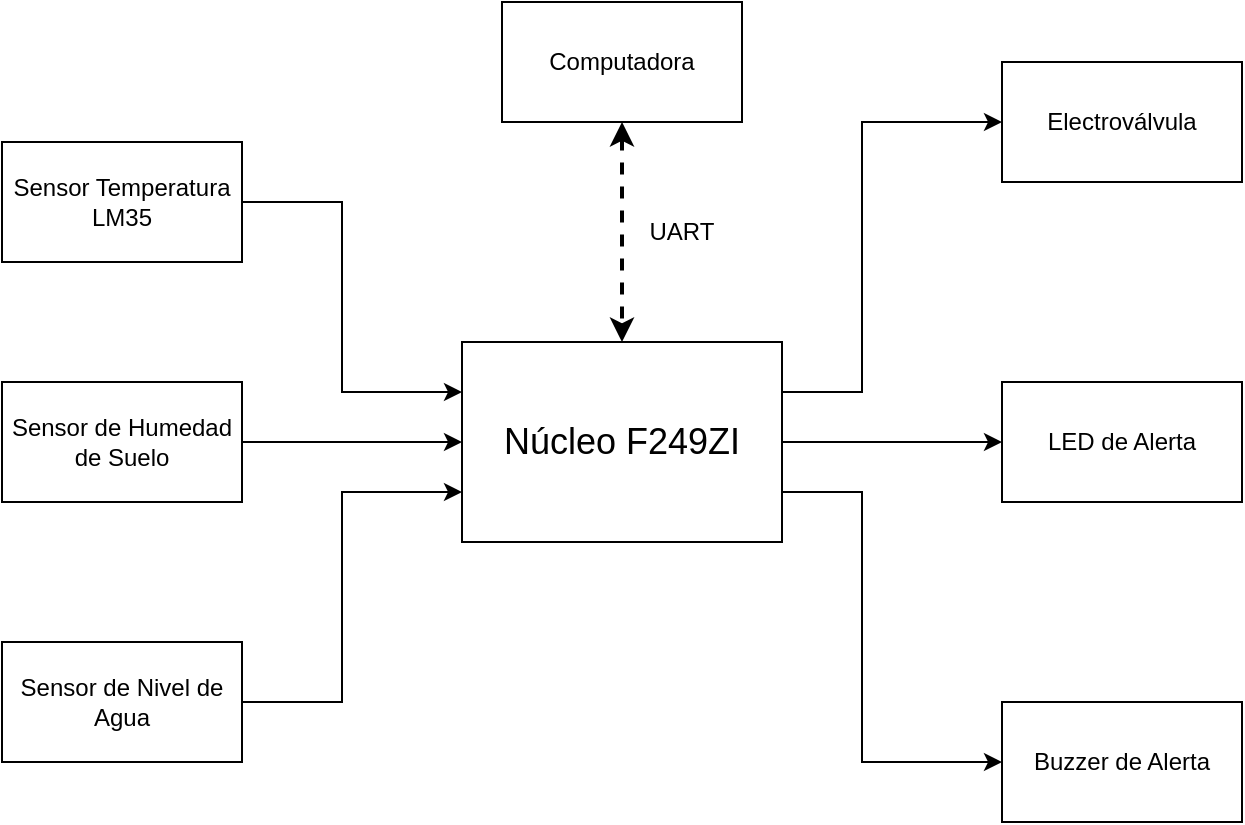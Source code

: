 <mxfile version="26.1.1">
  <diagram name="Página-1" id="7BJk3fWdT3Sa6y3Y3sVS">
    <mxGraphModel dx="1050" dy="530" grid="1" gridSize="10" guides="1" tooltips="1" connect="1" arrows="1" fold="1" page="1" pageScale="1" pageWidth="827" pageHeight="1169" math="0" shadow="0">
      <root>
        <mxCell id="0" />
        <mxCell id="1" parent="0" />
        <mxCell id="XE9et_yRO4S6TkY2Q2Em-15" style="edgeStyle=orthogonalEdgeStyle;rounded=0;orthogonalLoop=1;jettySize=auto;html=1;exitX=1;exitY=0.5;exitDx=0;exitDy=0;entryX=0;entryY=0.5;entryDx=0;entryDy=0;" parent="1" source="XE9et_yRO4S6TkY2Q2Em-1" target="XE9et_yRO4S6TkY2Q2Em-10" edge="1">
          <mxGeometry relative="1" as="geometry" />
        </mxCell>
        <mxCell id="XE9et_yRO4S6TkY2Q2Em-17" style="edgeStyle=orthogonalEdgeStyle;rounded=0;orthogonalLoop=1;jettySize=auto;html=1;exitX=1;exitY=0.25;exitDx=0;exitDy=0;entryX=0;entryY=0.5;entryDx=0;entryDy=0;" parent="1" source="XE9et_yRO4S6TkY2Q2Em-1" target="XE9et_yRO4S6TkY2Q2Em-12" edge="1">
          <mxGeometry relative="1" as="geometry">
            <Array as="points">
              <mxPoint x="550" y="275" />
              <mxPoint x="550" y="140" />
            </Array>
          </mxGeometry>
        </mxCell>
        <mxCell id="XE9et_yRO4S6TkY2Q2Em-19" style="edgeStyle=orthogonalEdgeStyle;rounded=0;orthogonalLoop=1;jettySize=auto;html=1;exitX=1;exitY=0.75;exitDx=0;exitDy=0;entryX=0;entryY=0.5;entryDx=0;entryDy=0;" parent="1" source="XE9et_yRO4S6TkY2Q2Em-1" target="XE9et_yRO4S6TkY2Q2Em-14" edge="1">
          <mxGeometry relative="1" as="geometry">
            <Array as="points">
              <mxPoint x="550" y="325" />
              <mxPoint x="550" y="460" />
            </Array>
          </mxGeometry>
        </mxCell>
        <mxCell id="XE9et_yRO4S6TkY2Q2Em-1" value="&lt;font style=&quot;font-size: 18px;&quot;&gt;Núcleo F249ZI&lt;/font&gt;" style="rounded=0;whiteSpace=wrap;html=1;" parent="1" vertex="1">
          <mxGeometry x="350" y="250" width="160" height="100" as="geometry" />
        </mxCell>
        <mxCell id="XE9et_yRO4S6TkY2Q2Em-2" value="Sensor Temperatura LM35" style="rounded=0;whiteSpace=wrap;html=1;" parent="1" vertex="1">
          <mxGeometry x="120" y="150" width="120" height="60" as="geometry" />
        </mxCell>
        <mxCell id="XE9et_yRO4S6TkY2Q2Em-3" style="edgeStyle=orthogonalEdgeStyle;rounded=0;orthogonalLoop=1;jettySize=auto;html=1;exitX=1;exitY=0.5;exitDx=0;exitDy=0;entryX=0;entryY=0.25;entryDx=0;entryDy=0;" parent="1" source="XE9et_yRO4S6TkY2Q2Em-2" target="XE9et_yRO4S6TkY2Q2Em-1" edge="1">
          <mxGeometry relative="1" as="geometry">
            <Array as="points">
              <mxPoint x="290" y="180" />
              <mxPoint x="290" y="275" />
            </Array>
          </mxGeometry>
        </mxCell>
        <mxCell id="XE9et_yRO4S6TkY2Q2Em-4" value="Sensor de Humedad de Suelo" style="rounded=0;whiteSpace=wrap;html=1;" parent="1" vertex="1">
          <mxGeometry x="120" y="270" width="120" height="60" as="geometry" />
        </mxCell>
        <mxCell id="XE9et_yRO4S6TkY2Q2Em-5" style="edgeStyle=orthogonalEdgeStyle;rounded=0;orthogonalLoop=1;jettySize=auto;html=1;exitX=1;exitY=0.5;exitDx=0;exitDy=0;entryX=0;entryY=0.5;entryDx=0;entryDy=0;" parent="1" source="XE9et_yRO4S6TkY2Q2Em-4" target="XE9et_yRO4S6TkY2Q2Em-1" edge="1">
          <mxGeometry relative="1" as="geometry">
            <Array as="points">
              <mxPoint x="250" y="300" />
              <mxPoint x="250" y="300" />
            </Array>
          </mxGeometry>
        </mxCell>
        <mxCell id="XE9et_yRO4S6TkY2Q2Em-9" style="edgeStyle=orthogonalEdgeStyle;rounded=0;orthogonalLoop=1;jettySize=auto;html=1;exitX=1;exitY=0.5;exitDx=0;exitDy=0;entryX=0;entryY=0.75;entryDx=0;entryDy=0;" parent="1" source="XE9et_yRO4S6TkY2Q2Em-8" target="XE9et_yRO4S6TkY2Q2Em-1" edge="1">
          <mxGeometry relative="1" as="geometry">
            <Array as="points">
              <mxPoint x="290" y="430" />
              <mxPoint x="290" y="325" />
            </Array>
          </mxGeometry>
        </mxCell>
        <mxCell id="XE9et_yRO4S6TkY2Q2Em-8" value="Sensor de Nivel de Agua" style="rounded=0;whiteSpace=wrap;html=1;" parent="1" vertex="1">
          <mxGeometry x="120" y="400" width="120" height="60" as="geometry" />
        </mxCell>
        <mxCell id="XE9et_yRO4S6TkY2Q2Em-10" value="LED de Alerta" style="rounded=0;whiteSpace=wrap;html=1;" parent="1" vertex="1">
          <mxGeometry x="620" y="270" width="120" height="60" as="geometry" />
        </mxCell>
        <mxCell id="XE9et_yRO4S6TkY2Q2Em-12" value="Electroválvula" style="rounded=0;whiteSpace=wrap;html=1;" parent="1" vertex="1">
          <mxGeometry x="620" y="110" width="120" height="60" as="geometry" />
        </mxCell>
        <mxCell id="XE9et_yRO4S6TkY2Q2Em-14" value="Buzzer de Alerta" style="rounded=0;whiteSpace=wrap;html=1;" parent="1" vertex="1">
          <mxGeometry x="620" y="430" width="120" height="60" as="geometry" />
        </mxCell>
        <mxCell id="XE9et_yRO4S6TkY2Q2Em-23" style="edgeStyle=orthogonalEdgeStyle;rounded=0;orthogonalLoop=1;jettySize=auto;html=1;exitX=0.5;exitY=1;exitDx=0;exitDy=0;entryX=0.5;entryY=0;entryDx=0;entryDy=0;dashed=1;strokeWidth=2;startArrow=classic;startFill=1;" parent="1" source="XE9et_yRO4S6TkY2Q2Em-22" target="XE9et_yRO4S6TkY2Q2Em-1" edge="1">
          <mxGeometry relative="1" as="geometry" />
        </mxCell>
        <mxCell id="XE9et_yRO4S6TkY2Q2Em-22" value="Computadora" style="rounded=0;whiteSpace=wrap;html=1;" parent="1" vertex="1">
          <mxGeometry x="370" y="80" width="120" height="60" as="geometry" />
        </mxCell>
        <mxCell id="XE9et_yRO4S6TkY2Q2Em-24" value="UART" style="text;html=1;align=center;verticalAlign=middle;whiteSpace=wrap;rounded=0;" parent="1" vertex="1">
          <mxGeometry x="430" y="180" width="60" height="30" as="geometry" />
        </mxCell>
      </root>
    </mxGraphModel>
  </diagram>
</mxfile>
